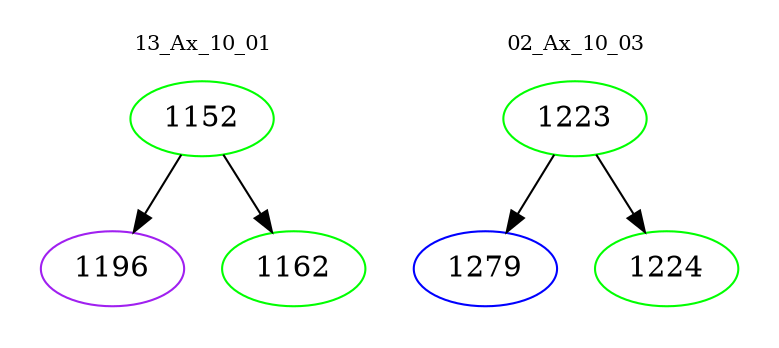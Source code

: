 digraph{
subgraph cluster_0 {
color = white
label = "13_Ax_10_01";
fontsize=10;
T0_1152 [label="1152", color="green"]
T0_1152 -> T0_1196 [color="black"]
T0_1196 [label="1196", color="purple"]
T0_1152 -> T0_1162 [color="black"]
T0_1162 [label="1162", color="green"]
}
subgraph cluster_1 {
color = white
label = "02_Ax_10_03";
fontsize=10;
T1_1223 [label="1223", color="green"]
T1_1223 -> T1_1279 [color="black"]
T1_1279 [label="1279", color="blue"]
T1_1223 -> T1_1224 [color="black"]
T1_1224 [label="1224", color="green"]
}
}

